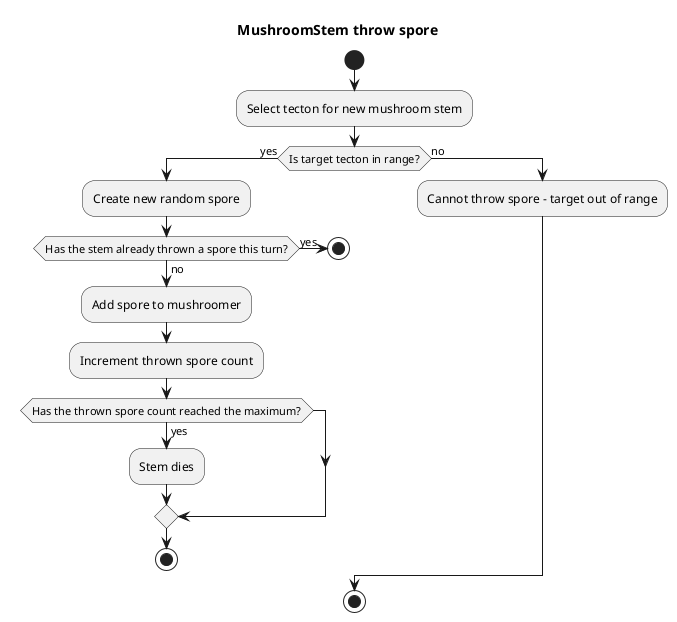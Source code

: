 @startuml
title MushroomStem throw spore

start

:Select tecton for new mushroom stem;

if (Is target tecton in range?) then (yes)
  :Create new random spore;
  if (Has the stem already thrown a spore this turn?) then (yes)
    stop
  else (no)
    :Add spore to mushroomer;
    :Increment thrown spore count;
    if (Has the thrown spore count reached the maximum?) then (yes)
      :Stem dies;
    endif
    stop
  endif
else (no)
  :Cannot throw spore - target out of range;
endif

stop
